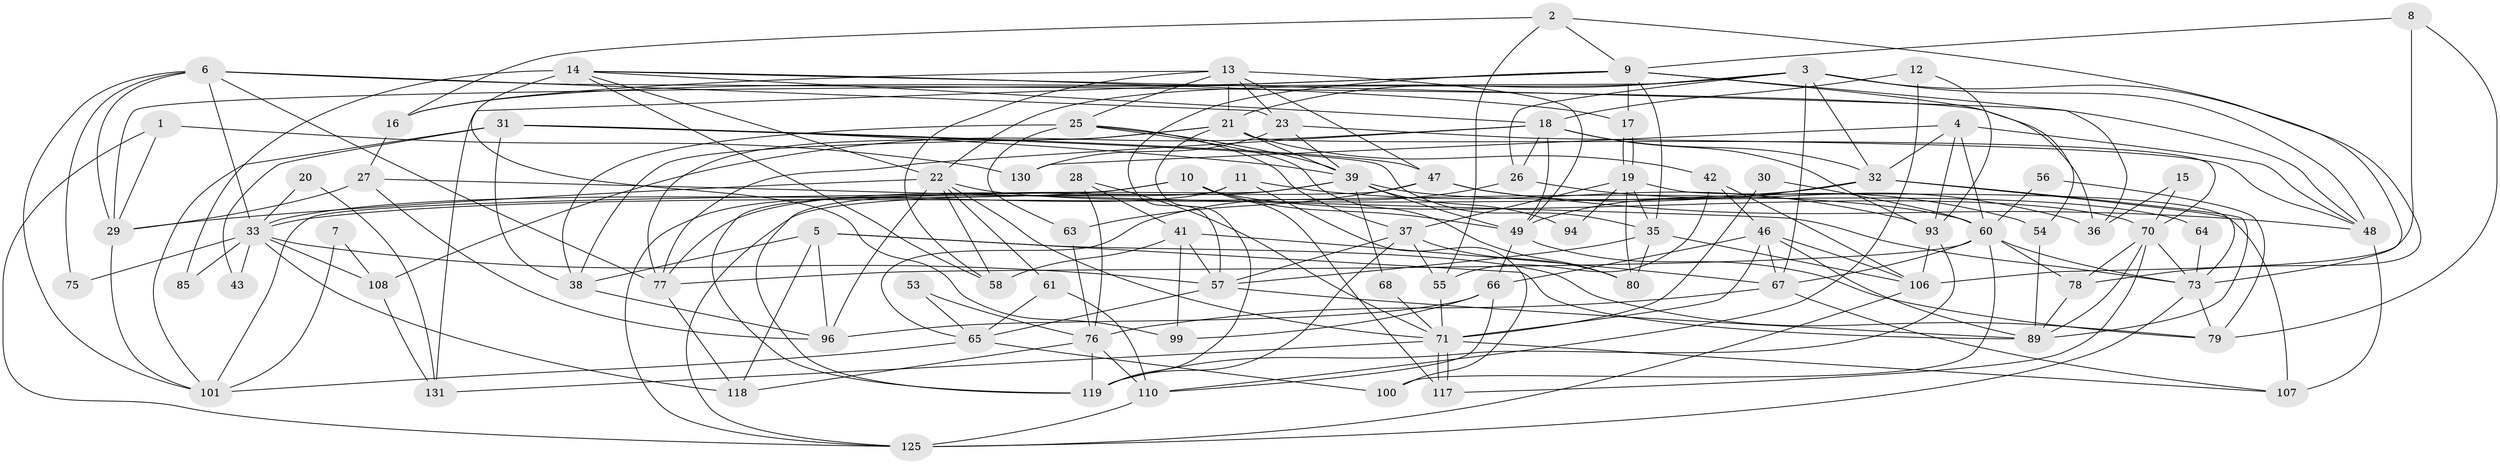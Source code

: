 // Generated by graph-tools (version 1.1) at 2025/52/02/27/25 19:52:09]
// undirected, 85 vertices, 213 edges
graph export_dot {
graph [start="1"]
  node [color=gray90,style=filled];
  1 [super="+120"];
  2 [super="+102"];
  3 [super="+97"];
  4;
  5 [super="+90"];
  6 [super="+24"];
  7;
  8;
  9 [super="+114"];
  10;
  11;
  12;
  13 [super="+105"];
  14 [super="+83"];
  15;
  16 [super="+51"];
  17;
  18 [super="+44"];
  19 [super="+126"];
  20;
  21 [super="+40"];
  22 [super="+82"];
  23 [super="+84"];
  25;
  26 [super="+62"];
  27;
  28 [super="+59"];
  29 [super="+45"];
  30;
  31 [super="+115"];
  32 [super="+52"];
  33 [super="+34"];
  35 [super="+129"];
  36;
  37 [super="+122"];
  38 [super="+121"];
  39 [super="+50"];
  41 [super="+127"];
  42;
  43;
  46 [super="+124"];
  47 [super="+134"];
  48 [super="+87"];
  49 [super="+111"];
  53;
  54;
  55;
  56;
  57 [super="+95"];
  58;
  60 [super="+69"];
  61;
  63 [super="+74"];
  64;
  65 [super="+98"];
  66 [super="+91"];
  67 [super="+72"];
  68;
  70 [super="+81"];
  71 [super="+123"];
  73 [super="+86"];
  75;
  76 [super="+88"];
  77 [super="+92"];
  78;
  79 [super="+103"];
  80 [super="+133"];
  85;
  89 [super="+109"];
  93;
  94;
  96 [super="+113"];
  99;
  100;
  101 [super="+104"];
  106 [super="+135"];
  107 [super="+112"];
  108 [super="+116"];
  110;
  117;
  118;
  119 [super="+128"];
  125 [super="+132"];
  130;
  131;
  1 -- 29;
  1 -- 130;
  1 -- 125;
  2 -- 78;
  2 -- 16;
  2 -- 9;
  2 -- 55;
  3 -- 67;
  3 -- 48;
  3 -- 32 [weight=2];
  3 -- 21;
  3 -- 22;
  3 -- 73;
  3 -- 26;
  3 -- 29;
  4 -- 93;
  4 -- 48;
  4 -- 130;
  4 -- 32;
  4 -- 60;
  5 -- 38;
  5 -- 96 [weight=2];
  5 -- 79;
  5 -- 89;
  5 -- 118;
  6 -- 36;
  6 -- 75;
  6 -- 101;
  6 -- 77;
  6 -- 23;
  6 -- 33;
  6 -- 29;
  7 -- 101;
  7 -- 108;
  8 -- 79;
  8 -- 9;
  8 -- 106;
  9 -- 57;
  9 -- 17;
  9 -- 54;
  9 -- 131;
  9 -- 16;
  9 -- 35;
  9 -- 36;
  10 -- 117;
  10 -- 70;
  10 -- 33;
  10 -- 101;
  10 -- 49;
  11 -- 93;
  11 -- 100;
  11 -- 119;
  11 -- 125;
  12 -- 110;
  12 -- 93;
  12 -- 18;
  13 -- 58;
  13 -- 16;
  13 -- 25;
  13 -- 49;
  13 -- 21;
  13 -- 23;
  13 -- 47;
  14 -- 17;
  14 -- 85;
  14 -- 48;
  14 -- 58;
  14 -- 99;
  14 -- 22;
  14 -- 18;
  15 -- 36;
  15 -- 70;
  16 -- 27;
  17 -- 19;
  17 -- 19;
  18 -- 32;
  18 -- 49;
  18 -- 108;
  18 -- 77;
  18 -- 93;
  18 -- 26;
  19 -- 35;
  19 -- 80;
  19 -- 94;
  19 -- 107;
  19 -- 37;
  20 -- 33;
  20 -- 131;
  21 -- 39;
  21 -- 38;
  21 -- 119;
  21 -- 70;
  21 -- 42;
  21 -- 77;
  22 -- 29 [weight=2];
  22 -- 58;
  22 -- 96;
  22 -- 60;
  22 -- 61;
  22 -- 71;
  23 -- 39;
  23 -- 130;
  23 -- 48;
  25 -- 38;
  25 -- 63;
  25 -- 80;
  25 -- 39;
  25 -- 37;
  26 -- 65;
  26 -- 36;
  27 -- 73;
  27 -- 29;
  27 -- 96;
  28 -- 76;
  28 -- 41;
  28 -- 71;
  29 -- 101;
  30 -- 71 [weight=2];
  30 -- 60;
  31 -- 35;
  31 -- 38;
  31 -- 101;
  31 -- 39;
  31 -- 43;
  31 -- 47;
  32 -- 73;
  32 -- 49;
  32 -- 89;
  32 -- 33;
  33 -- 85;
  33 -- 108;
  33 -- 118;
  33 -- 43;
  33 -- 75;
  33 -- 57;
  35 -- 80;
  35 -- 57;
  35 -- 106;
  37 -- 55;
  37 -- 80;
  37 -- 119;
  37 -- 57;
  38 -- 96;
  39 -- 77;
  39 -- 49;
  39 -- 64;
  39 -- 68;
  39 -- 94;
  39 -- 119;
  41 -- 57;
  41 -- 99;
  41 -- 67;
  41 -- 58;
  42 -- 106;
  42 -- 55;
  42 -- 46;
  46 -- 67;
  46 -- 89;
  46 -- 106;
  46 -- 66;
  46 -- 71;
  47 -- 54;
  47 -- 48;
  47 -- 63;
  47 -- 125;
  48 -- 107;
  49 -- 66;
  49 -- 79;
  53 -- 65;
  53 -- 76;
  54 -- 89;
  55 -- 71;
  56 -- 79;
  56 -- 60;
  57 -- 65;
  57 -- 89;
  60 -- 78;
  60 -- 73;
  60 -- 67;
  60 -- 100;
  60 -- 77;
  61 -- 110;
  61 -- 65;
  63 -- 76;
  64 -- 73;
  65 -- 100;
  65 -- 101;
  66 -- 96;
  66 -- 99;
  66 -- 110;
  67 -- 107;
  67 -- 76;
  68 -- 71;
  70 -- 78;
  70 -- 117;
  70 -- 89;
  70 -- 73;
  71 -- 117;
  71 -- 117;
  71 -- 131;
  71 -- 107;
  73 -- 125;
  73 -- 79;
  76 -- 118;
  76 -- 110;
  76 -- 119;
  77 -- 118;
  78 -- 89;
  93 -- 119;
  93 -- 106;
  106 -- 125;
  108 -- 131;
  110 -- 125;
}
